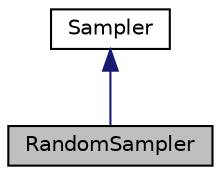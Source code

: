 digraph "RandomSampler"
{
 // INTERACTIVE_SVG=YES
  bgcolor="transparent";
  edge [fontname="Helvetica",fontsize="10",labelfontname="Helvetica",labelfontsize="10"];
  node [fontname="Helvetica",fontsize="10",shape=record];
  Node5 [label="RandomSampler",height=0.2,width=0.4,color="black", fillcolor="grey75", style="filled", fontcolor="black"];
  Node6 -> Node5 [dir="back",color="midnightblue",fontsize="10",style="solid",fontname="Helvetica"];
  Node6 [label="Sampler",height=0.2,width=0.4,color="black",URL="$interfaceumontreal_1_1ssj_1_1mcqmctools_1_1anova_1_1Sampler.html"];
}
